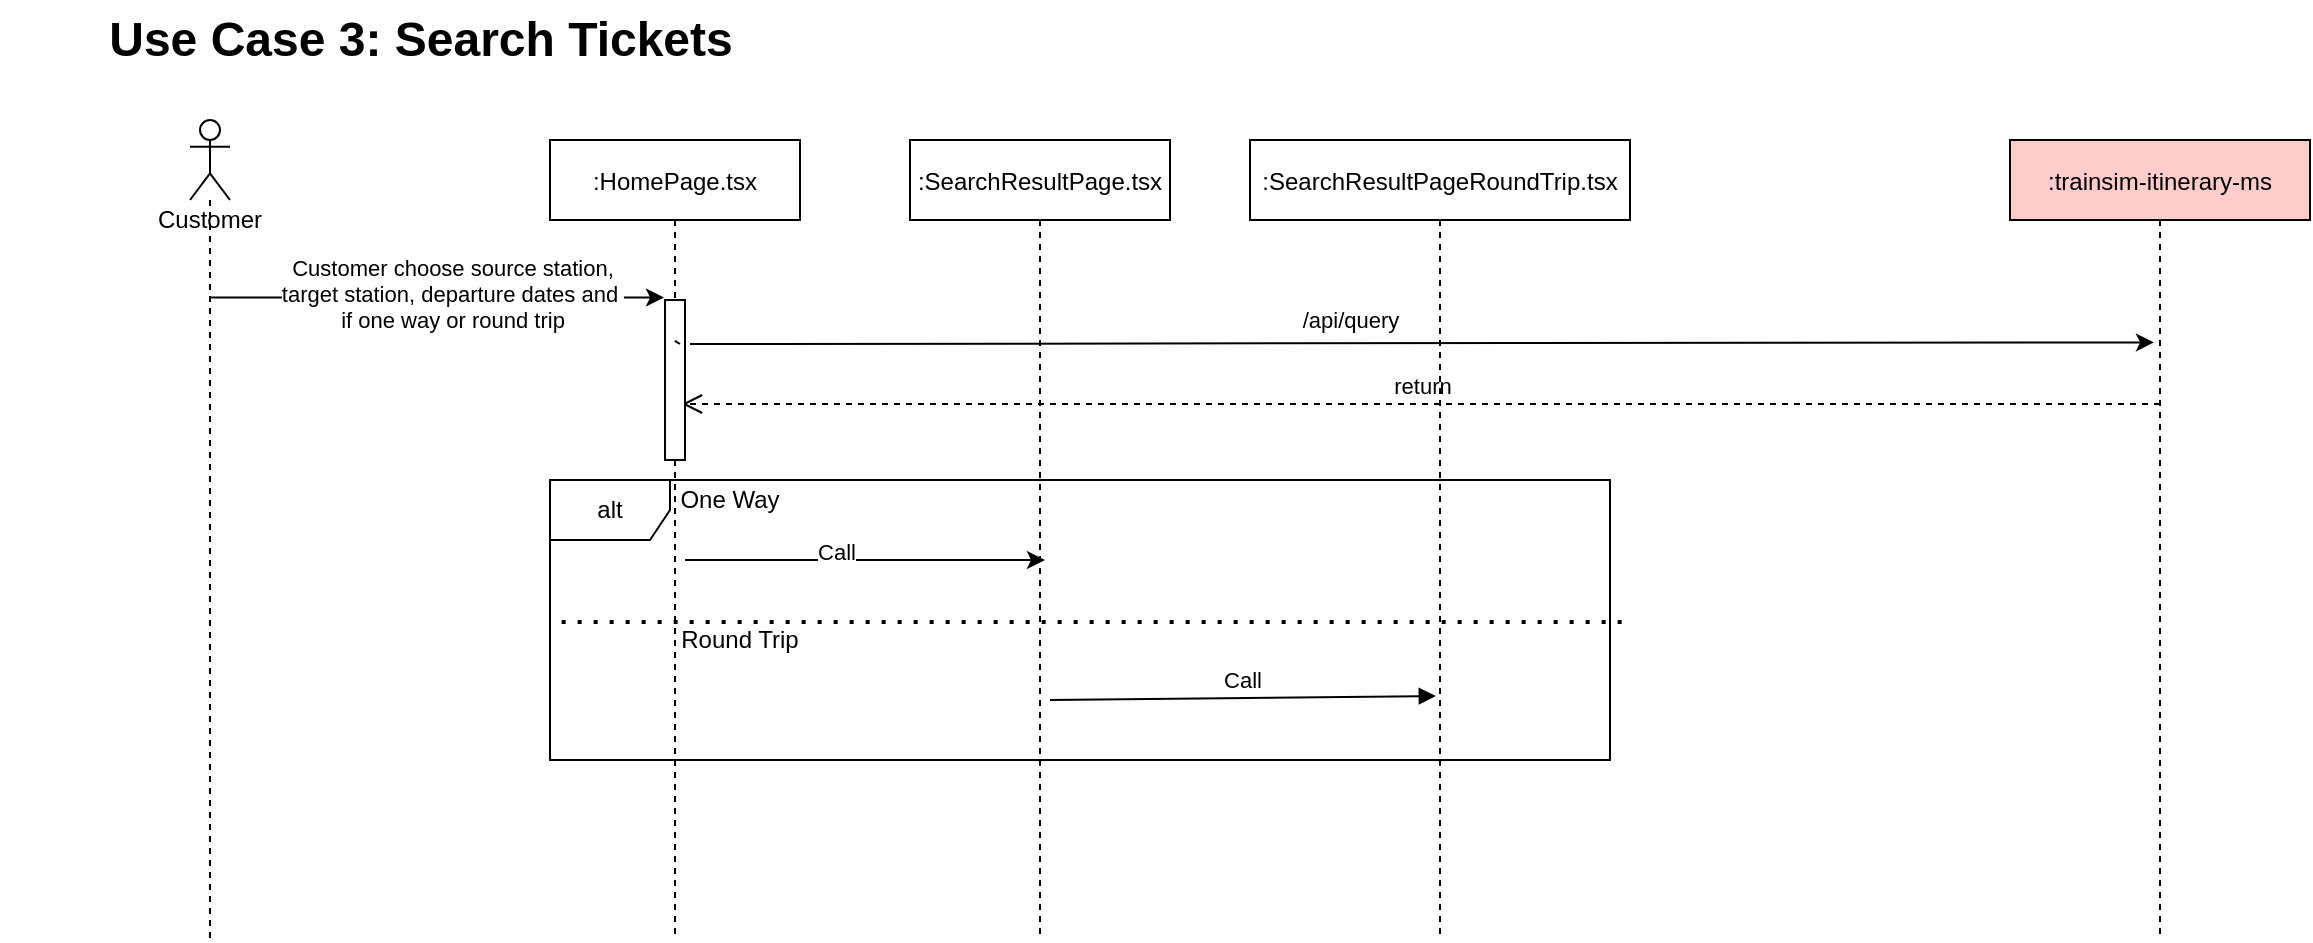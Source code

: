 <mxfile version="15.0.2" type="device"><diagram id="kgpKYQtTHZ0yAKxKKP6v" name="Page-1"><mxGraphModel dx="1662" dy="705" grid="1" gridSize="10" guides="1" tooltips="1" connect="1" arrows="1" fold="1" page="1" pageScale="1" pageWidth="1400" pageHeight="850" math="0" shadow="0"><root><mxCell id="0"/><mxCell id="1" parent="0"/><mxCell id="BSqVMHZGyUY0mnCFWCwm-2" value="alt" style="shape=umlFrame;whiteSpace=wrap;html=1;" parent="1" vertex="1"><mxGeometry x="280" y="250" width="530" height="140" as="geometry"/></mxCell><mxCell id="3nuBFxr9cyL0pnOWT2aG-1" value=":HomePage.tsx" style="shape=umlLifeline;perimeter=lifelinePerimeter;container=1;collapsible=0;recursiveResize=0;rounded=0;shadow=0;strokeWidth=1;" parent="1" vertex="1"><mxGeometry x="280" y="80" width="125" height="400" as="geometry"/></mxCell><mxCell id="3nuBFxr9cyL0pnOWT2aG-5" value=":SearchResultPage.tsx" style="shape=umlLifeline;perimeter=lifelinePerimeter;container=1;collapsible=0;recursiveResize=0;rounded=0;shadow=0;strokeWidth=1;" parent="1" vertex="1"><mxGeometry x="460" y="80" width="130" height="400" as="geometry"/></mxCell><mxCell id="BSqVMHZGyUY0mnCFWCwm-9" value="Call" style="html=1;verticalAlign=bottom;endArrow=block;entryX=0.489;entryY=0.695;entryDx=0;entryDy=0;entryPerimeter=0;" parent="3nuBFxr9cyL0pnOWT2aG-5" target="BSqVMHZGyUY0mnCFWCwm-1" edge="1"><mxGeometry width="80" relative="1" as="geometry"><mxPoint x="70" y="280" as="sourcePoint"/><mxPoint x="150" y="280" as="targetPoint"/></mxGeometry></mxCell><mxCell id="4O300tQ18AAzM8RdZJjk-1" value="Customer" style="shape=umlLifeline;participant=umlActor;perimeter=lifelinePerimeter;whiteSpace=wrap;html=1;container=1;collapsible=0;recursiveResize=0;verticalAlign=top;spacingTop=36;outlineConnect=0;" parent="1" vertex="1"><mxGeometry x="100" y="70" width="20" height="410" as="geometry"/></mxCell><mxCell id="4O300tQ18AAzM8RdZJjk-2" value="Use Case 3: Search Tickets" style="text;strokeColor=none;fillColor=none;html=1;fontSize=24;fontStyle=1;verticalAlign=middle;align=center;" parent="1" vertex="1"><mxGeometry x="5" y="10" width="420" height="40" as="geometry"/></mxCell><mxCell id="4O300tQ18AAzM8RdZJjk-4" value=":trainsim-itinerary-ms" style="shape=umlLifeline;perimeter=lifelinePerimeter;container=1;collapsible=0;recursiveResize=0;rounded=0;shadow=0;strokeWidth=1;fillColor=#FFCCCC;" parent="1" vertex="1"><mxGeometry x="1010" y="80" width="150" height="400" as="geometry"/></mxCell><mxCell id="4O300tQ18AAzM8RdZJjk-7" value="" style="endArrow=classic;html=1;entryX=0.456;entryY=0.197;entryDx=0;entryDy=0;entryPerimeter=0;" parent="1" source="4O300tQ18AAzM8RdZJjk-1" target="3nuBFxr9cyL0pnOWT2aG-1" edge="1"><mxGeometry width="50" height="50" relative="1" as="geometry"><mxPoint x="120" y="190" as="sourcePoint"/><mxPoint x="170" y="140" as="targetPoint"/></mxGeometry></mxCell><mxCell id="4O300tQ18AAzM8RdZJjk-8" value="Customer choose source station,&lt;br&gt;target station, departure dates and&amp;nbsp;&lt;br&gt;if one way or round trip" style="edgeLabel;html=1;align=center;verticalAlign=middle;resizable=0;points=[];" parent="4O300tQ18AAzM8RdZJjk-7" vertex="1" connectable="0"><mxGeometry x="0.116" y="2" relative="1" as="geometry"><mxPoint x="-6" as="offset"/></mxGeometry></mxCell><mxCell id="4O300tQ18AAzM8RdZJjk-9" value="" style="endArrow=classic;html=1;" parent="1" edge="1"><mxGeometry width="50" height="50" relative="1" as="geometry"><mxPoint x="347.5" y="290" as="sourcePoint"/><mxPoint x="527.5" y="290" as="targetPoint"/><Array as="points"/></mxGeometry></mxCell><mxCell id="4O300tQ18AAzM8RdZJjk-10" value="Call" style="edgeLabel;html=1;align=center;verticalAlign=middle;resizable=0;points=[];" parent="4O300tQ18AAzM8RdZJjk-9" vertex="1" connectable="0"><mxGeometry x="-0.165" y="4" relative="1" as="geometry"><mxPoint as="offset"/></mxGeometry></mxCell><mxCell id="4O300tQ18AAzM8RdZJjk-11" value="" style="endArrow=classic;html=1;startArrow=none;entryX=0.48;entryY=0.253;entryDx=0;entryDy=0;entryPerimeter=0;" parent="1" target="4O300tQ18AAzM8RdZJjk-4" edge="1"><mxGeometry width="50" height="50" relative="1" as="geometry"><mxPoint x="350" y="182" as="sourcePoint"/><mxPoint x="840" y="182" as="targetPoint"/><Array as="points"/></mxGeometry></mxCell><mxCell id="4O300tQ18AAzM8RdZJjk-25" value="return" style="html=1;verticalAlign=bottom;endArrow=open;dashed=1;endSize=8;entryX=0.85;entryY=0.65;entryDx=0;entryDy=0;entryPerimeter=0;exitX=0.5;exitY=0.33;exitDx=0;exitDy=0;exitPerimeter=0;" parent="1" source="4O300tQ18AAzM8RdZJjk-4" target="dNhvHbl2wiNQcTI6ldrp-6" edge="1"><mxGeometry relative="1" as="geometry"><mxPoint x="840" y="212" as="sourcePoint"/><mxPoint x="520" y="228" as="targetPoint"/><Array as="points"/></mxGeometry></mxCell><mxCell id="dNhvHbl2wiNQcTI6ldrp-6" value="" style="html=1;points=[];perimeter=orthogonalPerimeter;" parent="1" vertex="1"><mxGeometry x="337.5" y="160" width="10" height="80" as="geometry"/></mxCell><mxCell id="dNhvHbl2wiNQcTI6ldrp-7" value="" style="endArrow=none;html=1;exitX=0.52;exitY=0.255;exitDx=0;exitDy=0;exitPerimeter=0;entryX=0.493;entryY=0.255;entryDx=0;entryDy=0;entryPerimeter=0;" parent="1" source="3nuBFxr9cyL0pnOWT2aG-1" target="dNhvHbl2wiNQcTI6ldrp-6" edge="1"><mxGeometry width="50" height="50" relative="1" as="geometry"><mxPoint x="345" y="182" as="sourcePoint"/><mxPoint x="1008.95" y="182" as="targetPoint"/><Array as="points"/></mxGeometry></mxCell><mxCell id="dNhvHbl2wiNQcTI6ldrp-8" value="&lt;div&gt;/api/query&lt;/div&gt;" style="edgeLabel;html=1;align=center;verticalAlign=middle;resizable=0;points=[];" parent="dNhvHbl2wiNQcTI6ldrp-7" vertex="1" connectable="0"><mxGeometry x="-0.165" y="4" relative="1" as="geometry"><mxPoint x="338" y="-15" as="offset"/></mxGeometry></mxCell><mxCell id="BSqVMHZGyUY0mnCFWCwm-1" value=":SearchResultPageRoundTrip.tsx" style="shape=umlLifeline;perimeter=lifelinePerimeter;container=1;collapsible=0;recursiveResize=0;rounded=0;shadow=0;strokeWidth=1;" parent="1" vertex="1"><mxGeometry x="630" y="80" width="190" height="400" as="geometry"/></mxCell><mxCell id="BSqVMHZGyUY0mnCFWCwm-3" value="One Way" style="text;html=1;strokeColor=none;fillColor=none;align=center;verticalAlign=middle;whiteSpace=wrap;rounded=0;" parent="1" vertex="1"><mxGeometry x="340" y="250" width="60" height="20" as="geometry"/></mxCell><mxCell id="BSqVMHZGyUY0mnCFWCwm-7" value="" style="endArrow=none;dashed=1;html=1;dashPattern=1 3;strokeWidth=2;exitX=0.011;exitY=0.507;exitDx=0;exitDy=0;exitPerimeter=0;entryX=1.011;entryY=0.507;entryDx=0;entryDy=0;entryPerimeter=0;" parent="1" source="BSqVMHZGyUY0mnCFWCwm-2" target="BSqVMHZGyUY0mnCFWCwm-2" edge="1"><mxGeometry width="50" height="50" relative="1" as="geometry"><mxPoint x="310" y="370" as="sourcePoint"/><mxPoint x="360" y="320" as="targetPoint"/></mxGeometry></mxCell><mxCell id="BSqVMHZGyUY0mnCFWCwm-8" value="Round Trip" style="text;html=1;strokeColor=none;fillColor=none;align=center;verticalAlign=middle;whiteSpace=wrap;rounded=0;" parent="1" vertex="1"><mxGeometry x="330" y="320" width="90" height="20" as="geometry"/></mxCell></root></mxGraphModel></diagram></mxfile>